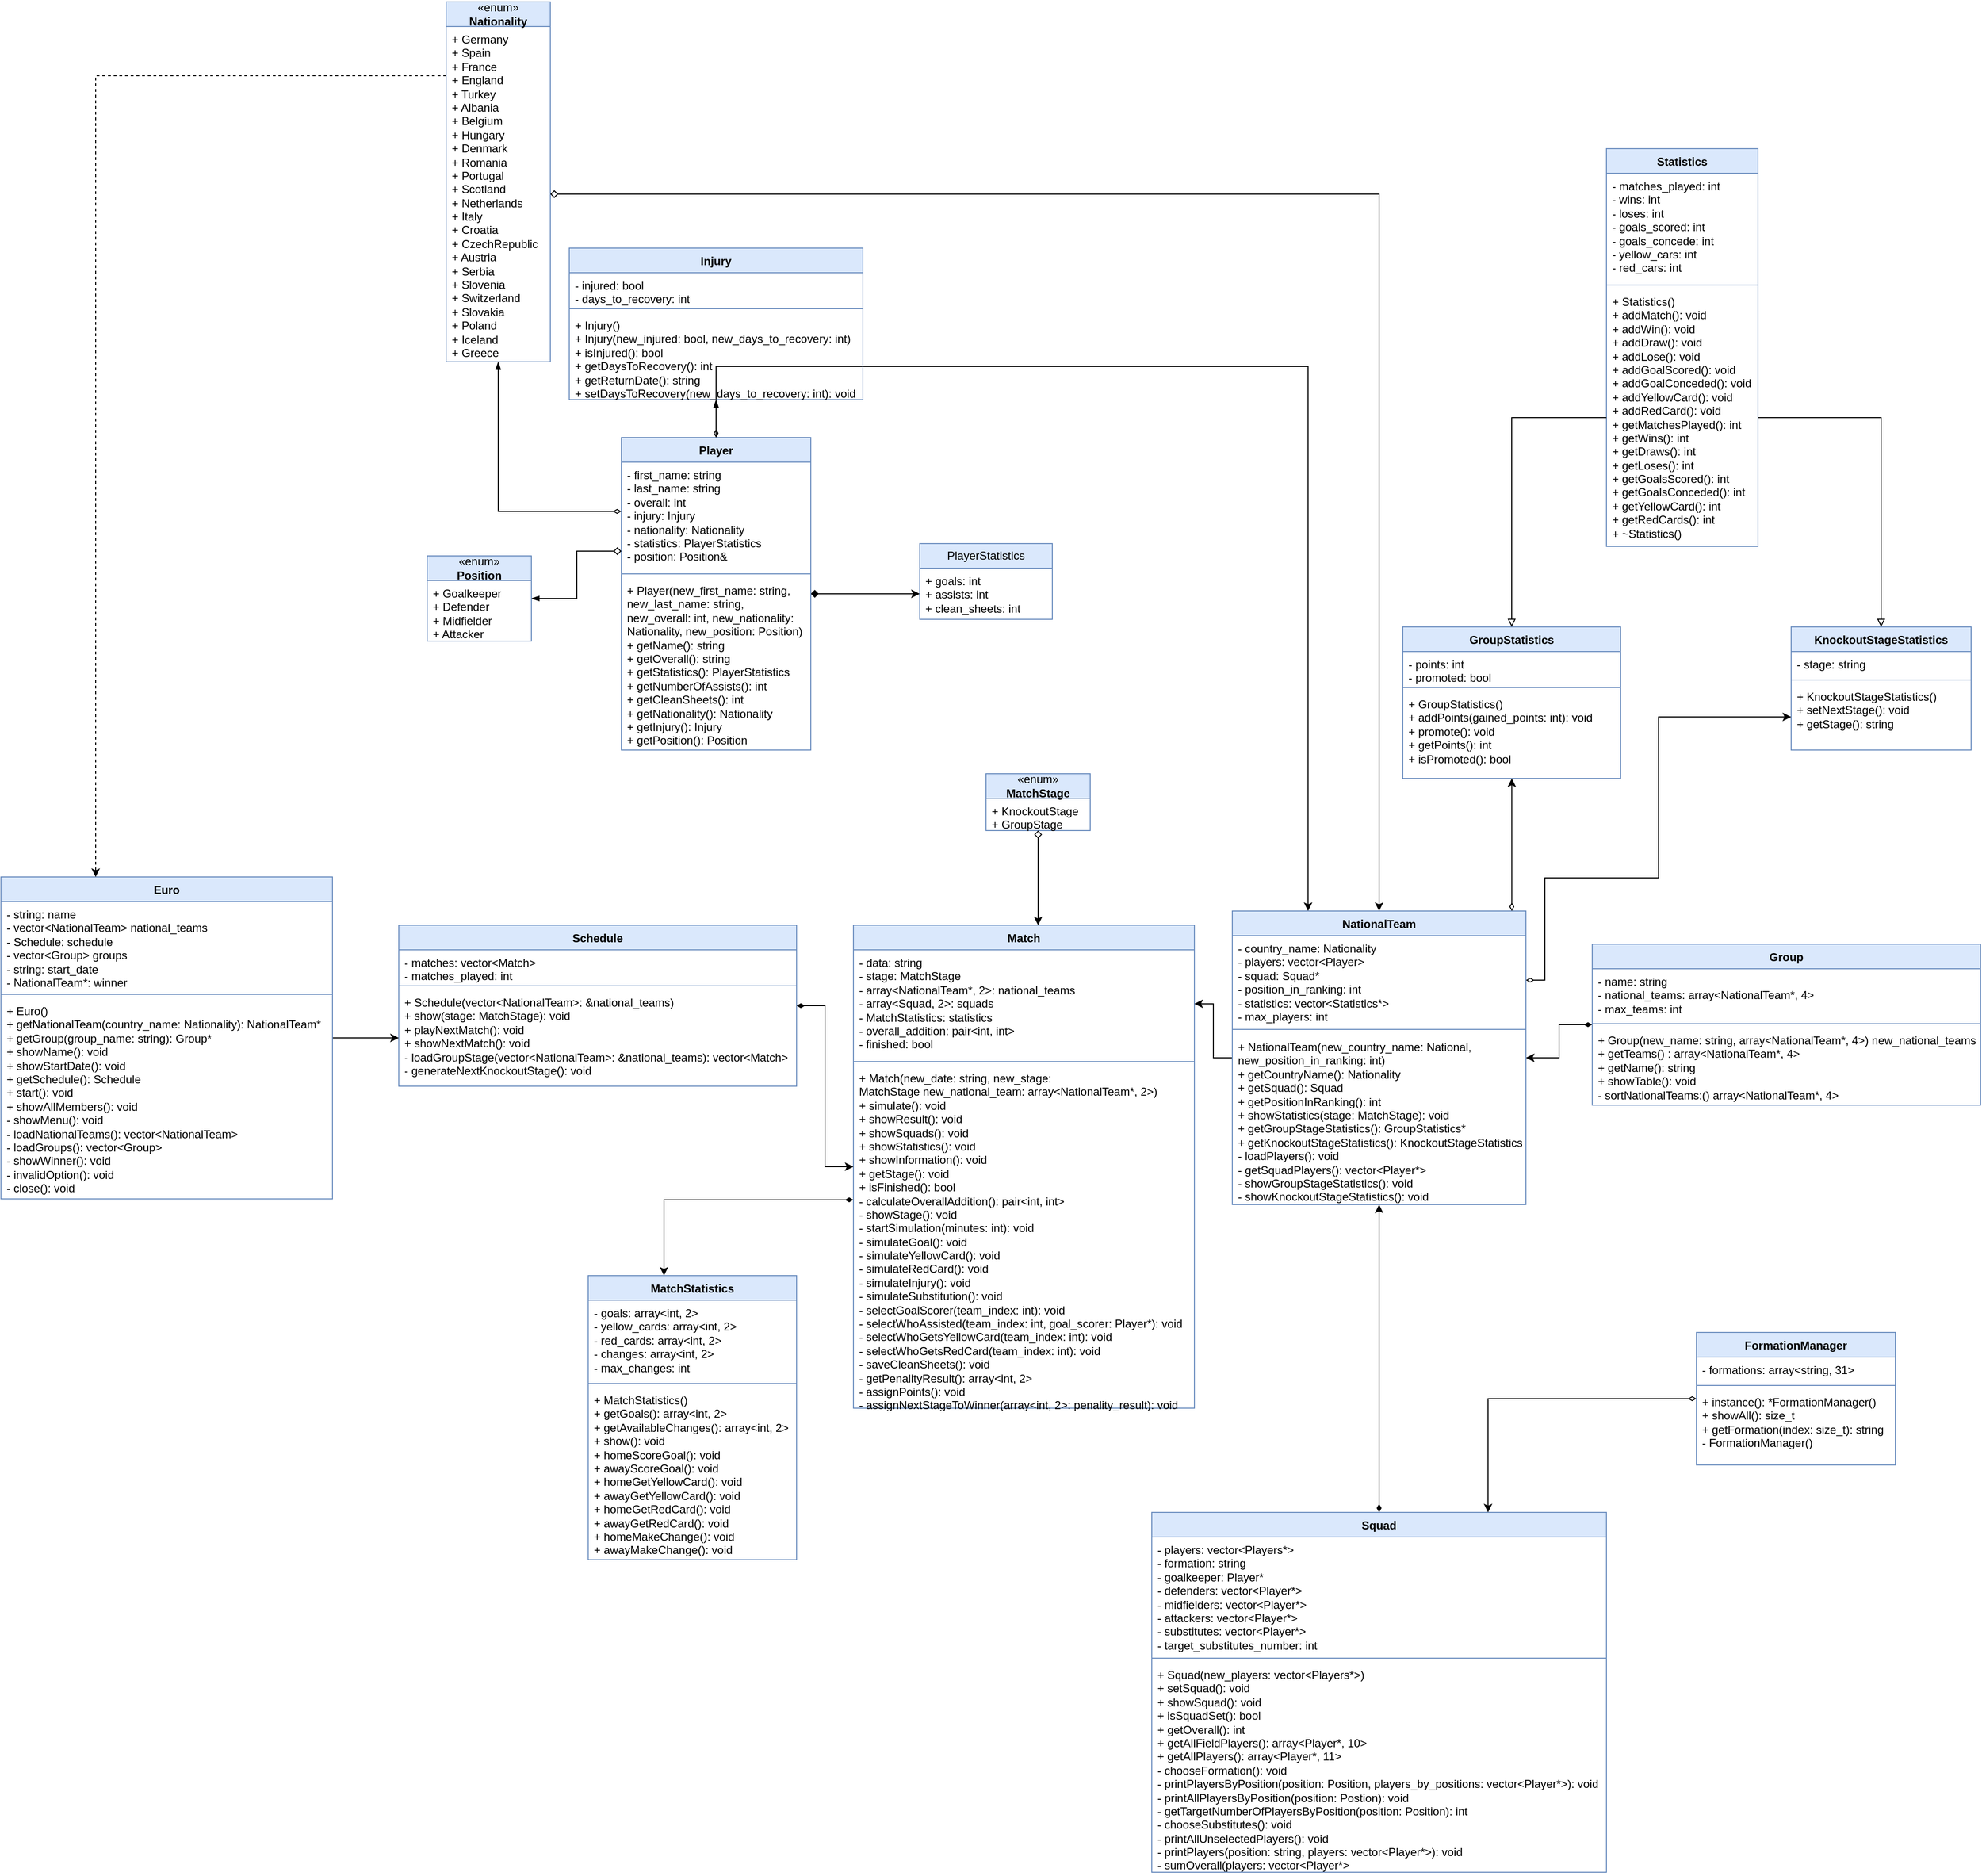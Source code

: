 <mxfile scale="1" border="0" version="24.2.3" type="device">
  <diagram name="Strona-1" id="DH7HJfIqqQCn_BpiCnco">
    <mxGraphModel dx="2163" dy="3712" grid="1" gridSize="10" guides="1" tooltips="1" connect="1" arrows="1" fold="1" page="1" pageScale="1" pageWidth="827" pageHeight="1169" math="0" shadow="0">
      <root>
        <mxCell id="0" />
        <mxCell id="1" parent="0" />
        <mxCell id="3gicSHicgOI-CTjH9-89-45" style="edgeStyle=orthogonalEdgeStyle;rounded=0;orthogonalLoop=1;jettySize=auto;html=1;startArrow=diamondThin;startFill=0;" parent="1" source="H4WN4ucSOs72tXIYoCuU-2" target="H4WN4ucSOs72tXIYoCuU-40" edge="1">
          <mxGeometry relative="1" as="geometry">
            <Array as="points">
              <mxPoint x="2520" y="-390" />
            </Array>
            <mxPoint x="2005" y="-450" as="sourcePoint" />
            <mxPoint x="2525.25" y="124.38" as="targetPoint" />
          </mxGeometry>
        </mxCell>
        <mxCell id="YObb-GV2WwDJtMwWAUhX-4" style="edgeStyle=orthogonalEdgeStyle;rounded=0;orthogonalLoop=1;jettySize=auto;html=1;startArrow=diamond;startFill=1;" parent="1" source="H4WN4ucSOs72tXIYoCuU-1" target="RvNk-lCO72TQIqlz1_fK-4" edge="1">
          <mxGeometry relative="1" as="geometry" />
        </mxCell>
        <mxCell id="H4WN4ucSOs72tXIYoCuU-1" value="Player" style="swimlane;fontStyle=1;align=center;verticalAlign=top;childLayout=stackLayout;horizontal=1;startSize=26;horizontalStack=0;resizeParent=1;resizeParentMax=0;resizeLast=0;collapsible=1;marginBottom=0;whiteSpace=wrap;html=1;fillColor=#dae8fc;strokeColor=#6c8ebf;" parent="1" vertex="1">
          <mxGeometry x="1795" y="-315" width="200" height="330" as="geometry" />
        </mxCell>
        <mxCell id="H4WN4ucSOs72tXIYoCuU-2" value="- first_name: string&lt;br&gt;- last_name: string&lt;br&gt;- overall: int&lt;br&gt;-&amp;nbsp;injury: Injury&lt;br&gt;- nationality: Nationality&lt;br&gt;- statistics: PlayerStatistics&lt;br&gt;&lt;div&gt;- position: Position&amp;amp;&lt;/div&gt;" style="text;strokeColor=none;fillColor=none;align=left;verticalAlign=top;spacingLeft=4;spacingRight=4;overflow=hidden;rotatable=0;points=[[0,0.5],[1,0.5]];portConstraint=eastwest;whiteSpace=wrap;html=1;" parent="H4WN4ucSOs72tXIYoCuU-1" vertex="1">
          <mxGeometry y="26" width="200" height="114" as="geometry" />
        </mxCell>
        <mxCell id="H4WN4ucSOs72tXIYoCuU-3" value="" style="line;strokeWidth=1;fillColor=none;align=left;verticalAlign=middle;spacingTop=-1;spacingLeft=3;spacingRight=3;rotatable=0;labelPosition=right;points=[];portConstraint=eastwest;strokeColor=inherit;" parent="H4WN4ucSOs72tXIYoCuU-1" vertex="1">
          <mxGeometry y="140" width="200" height="8" as="geometry" />
        </mxCell>
        <mxCell id="H4WN4ucSOs72tXIYoCuU-4" value="&lt;div&gt;+ Player(new_first_name: string, new_last_name: string, new_overall: int, new_nationality: Nationality, new_position: Position)&lt;/div&gt;+ getName(): string&lt;div&gt;+ getOverall(): string&lt;br&gt;&lt;div&gt;+ getStatistics(): PlayerStatistics&lt;/div&gt;&lt;div&gt;+ getNumberOfAssists(): int&lt;/div&gt;&lt;div&gt;+ getCleanSheets(): int&lt;/div&gt;&lt;div&gt;&lt;span style=&quot;background-color: initial;&quot;&gt;+ getNationality(): Nationality&lt;/span&gt;&lt;br&gt;&lt;/div&gt;&lt;div&gt;+ getInjury(): Injury&lt;/div&gt;&lt;div&gt;+ getPosition(): Position&lt;/div&gt;&lt;/div&gt;" style="text;strokeColor=none;fillColor=none;align=left;verticalAlign=top;spacingLeft=4;spacingRight=4;overflow=hidden;rotatable=0;points=[[0,0.5],[1,0.5]];portConstraint=eastwest;whiteSpace=wrap;html=1;" parent="H4WN4ucSOs72tXIYoCuU-1" vertex="1">
          <mxGeometry y="148" width="200" height="182" as="geometry" />
        </mxCell>
        <mxCell id="3gicSHicgOI-CTjH9-89-8" style="edgeStyle=orthogonalEdgeStyle;rounded=0;orthogonalLoop=1;jettySize=auto;html=1;entryX=0.5;entryY=0;entryDx=0;entryDy=0;startArrow=blockThin;startFill=1;endArrow=diamondThin;endFill=0;" parent="1" source="H4WN4ucSOs72tXIYoCuU-10" target="H4WN4ucSOs72tXIYoCuU-1" edge="1">
          <mxGeometry relative="1" as="geometry" />
        </mxCell>
        <mxCell id="H4WN4ucSOs72tXIYoCuU-10" value="Injury" style="swimlane;fontStyle=1;align=center;verticalAlign=top;childLayout=stackLayout;horizontal=1;startSize=26;horizontalStack=0;resizeParent=1;resizeParentMax=0;resizeLast=0;collapsible=1;marginBottom=0;whiteSpace=wrap;html=1;fillColor=#dae8fc;strokeColor=#6c8ebf;" parent="1" vertex="1">
          <mxGeometry x="1740" y="-515" width="310" height="160" as="geometry" />
        </mxCell>
        <mxCell id="H4WN4ucSOs72tXIYoCuU-11" value="- injured: bool&lt;br&gt;-&amp;nbsp;days_to_recovery: int" style="text;strokeColor=none;fillColor=none;align=left;verticalAlign=top;spacingLeft=4;spacingRight=4;overflow=hidden;rotatable=0;points=[[0,0.5],[1,0.5]];portConstraint=eastwest;whiteSpace=wrap;html=1;" parent="H4WN4ucSOs72tXIYoCuU-10" vertex="1">
          <mxGeometry y="26" width="310" height="34" as="geometry" />
        </mxCell>
        <mxCell id="H4WN4ucSOs72tXIYoCuU-12" value="" style="line;strokeWidth=1;fillColor=none;align=left;verticalAlign=middle;spacingTop=-1;spacingLeft=3;spacingRight=3;rotatable=0;labelPosition=right;points=[];portConstraint=eastwest;strokeColor=inherit;" parent="H4WN4ucSOs72tXIYoCuU-10" vertex="1">
          <mxGeometry y="60" width="310" height="8" as="geometry" />
        </mxCell>
        <mxCell id="H4WN4ucSOs72tXIYoCuU-13" value="&lt;div&gt;+ Injury()&lt;/div&gt;+ Injury(new_injured: bool, new_days_to_recovery: int)&lt;div&gt;+ isInjured(): bool&lt;/div&gt;&lt;div&gt;+ getDaysToRecovery(): int&lt;/div&gt;&lt;div&gt;+ getReturnDate(): string&lt;/div&gt;&lt;div&gt;+ setDaysToRecovery(new_days_to_recovery: int): void&lt;/div&gt;" style="text;strokeColor=none;fillColor=none;align=left;verticalAlign=top;spacingLeft=4;spacingRight=4;overflow=hidden;rotatable=0;points=[[0,0.5],[1,0.5]];portConstraint=eastwest;whiteSpace=wrap;html=1;" parent="H4WN4ucSOs72tXIYoCuU-10" vertex="1">
          <mxGeometry y="68" width="310" height="92" as="geometry" />
        </mxCell>
        <mxCell id="YObb-GV2WwDJtMwWAUhX-3" style="edgeStyle=orthogonalEdgeStyle;rounded=0;orthogonalLoop=1;jettySize=auto;html=1;startArrow=diamondThin;startFill=1;" parent="1" source="H4WN4ucSOs72tXIYoCuU-14" target="GUpBcHr4JY99Iex33KUl-1" edge="1">
          <mxGeometry relative="1" as="geometry">
            <Array as="points">
              <mxPoint x="1840" y="490" />
            </Array>
          </mxGeometry>
        </mxCell>
        <mxCell id="H4WN4ucSOs72tXIYoCuU-14" value="Match" style="swimlane;fontStyle=1;align=center;verticalAlign=top;childLayout=stackLayout;horizontal=1;startSize=26;horizontalStack=0;resizeParent=1;resizeParentMax=0;resizeLast=0;collapsible=1;marginBottom=0;whiteSpace=wrap;html=1;fillColor=#dae8fc;strokeColor=#6c8ebf;" parent="1" vertex="1">
          <mxGeometry x="2040" y="200" width="360" height="510" as="geometry">
            <mxRectangle x="2080" y="190" width="70" height="30" as="alternateBounds" />
          </mxGeometry>
        </mxCell>
        <mxCell id="H4WN4ucSOs72tXIYoCuU-15" value="- data: string&lt;div&gt;- stage: MatchStage&lt;/div&gt;&lt;div&gt;- array&amp;lt;NationalTeam*, 2&amp;gt;: national_teams&lt;br&gt;- array&amp;lt;Squad, 2&amp;gt;: squads&lt;/div&gt;&lt;div&gt;- MatchStatistics: statistics&lt;/div&gt;&lt;div&gt;- overall_addition: pair&amp;lt;int, int&amp;gt;&lt;/div&gt;&lt;div&gt;&lt;div&gt;- finished: bool&lt;/div&gt;&lt;/div&gt;" style="text;strokeColor=none;fillColor=none;align=left;verticalAlign=top;spacingLeft=4;spacingRight=4;overflow=hidden;rotatable=0;points=[[0,0.5],[1,0.5]];portConstraint=eastwest;whiteSpace=wrap;html=1;" parent="H4WN4ucSOs72tXIYoCuU-14" vertex="1">
          <mxGeometry y="26" width="360" height="114" as="geometry" />
        </mxCell>
        <mxCell id="H4WN4ucSOs72tXIYoCuU-16" value="" style="line;strokeWidth=1;fillColor=none;align=left;verticalAlign=middle;spacingTop=-1;spacingLeft=3;spacingRight=3;rotatable=0;labelPosition=right;points=[];portConstraint=eastwest;strokeColor=inherit;" parent="H4WN4ucSOs72tXIYoCuU-14" vertex="1">
          <mxGeometry y="140" width="360" height="8" as="geometry" />
        </mxCell>
        <mxCell id="H4WN4ucSOs72tXIYoCuU-17" value="&lt;div&gt;+ Match(new_date: string,&amp;nbsp;&lt;span style=&quot;background-color: initial;&quot;&gt;new_stage: MatchStage&lt;/span&gt;&lt;span style=&quot;background-color: initial;&quot;&gt;&amp;nbsp;new_national_team: array&amp;lt;NationalTeam*, 2&amp;gt;)&lt;/span&gt;&lt;/div&gt;+ simulate(): void&lt;br&gt;&lt;div&gt;+ showResult(): void&lt;/div&gt;&lt;div&gt;+ showSquads(): void&lt;/div&gt;&lt;div&gt;+ showStatistics(): void&lt;/div&gt;&lt;div&gt;+ showInformation(): void&lt;/div&gt;&lt;div&gt;+ getStage(): void&lt;br&gt;&lt;/div&gt;&lt;div&gt;+ isFinished(): bool&lt;/div&gt;&lt;div&gt;- calculateOverallAddition(): pair&amp;lt;int, int&amp;gt;&lt;br&gt;&lt;/div&gt;&lt;div&gt;- showStage(): void&lt;/div&gt;&lt;div&gt;-&amp;nbsp;startSimulation(minutes: int): void&lt;/div&gt;&lt;div&gt;&lt;span style=&quot;background-color: initial;&quot;&gt;- simulateGoal(): void&lt;/span&gt;&lt;br&gt;&lt;/div&gt;&lt;div&gt;- simulateYellowCard(): void&lt;/div&gt;&lt;div&gt;- simulateRedCard(): void&lt;/div&gt;&lt;div&gt;- simulateInjury(): void&lt;/div&gt;&lt;div&gt;- simulateSubstitution(): void&lt;/div&gt;&lt;div&gt;- selectGoalScorer(team_index: int): void&lt;/div&gt;&lt;div&gt;- selectWhoAssisted(team_index: int, goal_scorer: Player*): void&lt;br&gt;&lt;/div&gt;&lt;div&gt;&lt;span style=&quot;background-color: initial;&quot;&gt;-&amp;nbsp;selectWhoGetsYellowCard(team_index: int): void&lt;/span&gt;&lt;br&gt;&lt;/div&gt;&lt;div&gt;-&amp;nbsp;selectWhoGetsRedCard(team_index: int): void&lt;span style=&quot;background-color: initial;&quot;&gt;&lt;br&gt;&lt;/span&gt;&lt;/div&gt;&lt;div&gt;- saveCleanSheets(): void&lt;/div&gt;&lt;div&gt;- getPenalityResult(): array&amp;lt;int, 2&amp;gt;&lt;br&gt;&lt;/div&gt;&lt;div&gt;- assignPoints(): void&lt;/div&gt;&lt;div&gt;- assignNextStageToWinner(&lt;span style=&quot;background-color: initial;&quot;&gt;array&amp;lt;int, 2&amp;gt;: penality_result&lt;/span&gt;&lt;span style=&quot;background-color: initial;&quot;&gt;): void&lt;/span&gt;&lt;/div&gt;" style="text;strokeColor=none;fillColor=none;align=left;verticalAlign=top;spacingLeft=4;spacingRight=4;overflow=hidden;rotatable=0;points=[[0,0.5],[1,0.5]];portConstraint=eastwest;whiteSpace=wrap;html=1;" parent="H4WN4ucSOs72tXIYoCuU-14" vertex="1">
          <mxGeometry y="148" width="360" height="362" as="geometry" />
        </mxCell>
        <mxCell id="H4WN4ucSOs72tXIYoCuU-27" value="Schedule" style="swimlane;fontStyle=1;align=center;verticalAlign=top;childLayout=stackLayout;horizontal=1;startSize=26;horizontalStack=0;resizeParent=1;resizeParentMax=0;resizeLast=0;collapsible=1;marginBottom=0;whiteSpace=wrap;html=1;fillColor=#dae8fc;strokeColor=#6c8ebf;" parent="1" vertex="1">
          <mxGeometry x="1560" y="200" width="420" height="170" as="geometry" />
        </mxCell>
        <mxCell id="H4WN4ucSOs72tXIYoCuU-28" value="- matches: vector&amp;lt;Match&amp;gt;&lt;div&gt;-&amp;nbsp;matches_played: int&lt;/div&gt;" style="text;strokeColor=none;fillColor=none;align=left;verticalAlign=top;spacingLeft=4;spacingRight=4;overflow=hidden;rotatable=0;points=[[0,0.5],[1,0.5]];portConstraint=eastwest;whiteSpace=wrap;html=1;" parent="H4WN4ucSOs72tXIYoCuU-27" vertex="1">
          <mxGeometry y="26" width="420" height="34" as="geometry" />
        </mxCell>
        <mxCell id="H4WN4ucSOs72tXIYoCuU-29" value="" style="line;strokeWidth=1;fillColor=none;align=left;verticalAlign=middle;spacingTop=-1;spacingLeft=3;spacingRight=3;rotatable=0;labelPosition=right;points=[];portConstraint=eastwest;strokeColor=inherit;" parent="H4WN4ucSOs72tXIYoCuU-27" vertex="1">
          <mxGeometry y="60" width="420" height="8" as="geometry" />
        </mxCell>
        <mxCell id="H4WN4ucSOs72tXIYoCuU-30" value="&lt;div&gt;&lt;span style=&quot;background-color: initial;&quot;&gt;+&amp;nbsp;&lt;/span&gt;&lt;span style=&quot;background-color: initial;&quot;&gt;Schedule(vector&amp;lt;NationalTeam&amp;gt;: &amp;amp;national_teams)&lt;/span&gt;&lt;/div&gt;&lt;div&gt;&lt;span style=&quot;background-color: initial;&quot;&gt;+ show(stage: MatchStage): void&lt;/span&gt;&lt;/div&gt;&lt;div&gt;+ playNextMatch(): void&lt;/div&gt;&lt;div&gt;&lt;span style=&quot;background-color: initial;&quot;&gt;+ showNextMatch(): void&lt;/span&gt;&lt;/div&gt;&lt;div&gt;&lt;span style=&quot;background-color: initial;&quot;&gt;- loadGroupStage(vector&amp;lt;NationalTeam&amp;gt;: &amp;amp;national_teams): vector&amp;lt;Match&amp;gt;&lt;/span&gt;&lt;/div&gt;&lt;div&gt;- generateNextKnockoutStage(): void&lt;/div&gt;" style="text;strokeColor=none;fillColor=none;align=left;verticalAlign=top;spacingLeft=4;spacingRight=4;overflow=hidden;rotatable=0;points=[[0,0.5],[1,0.5]];portConstraint=eastwest;whiteSpace=wrap;html=1;" parent="H4WN4ucSOs72tXIYoCuU-27" vertex="1">
          <mxGeometry y="68" width="420" height="102" as="geometry" />
        </mxCell>
        <mxCell id="3gicSHicgOI-CTjH9-89-5" style="edgeStyle=orthogonalEdgeStyle;rounded=0;orthogonalLoop=1;jettySize=auto;html=1;startArrow=diamondThin;startFill=1;" parent="1" source="H4WN4ucSOs72tXIYoCuU-31" target="H4WN4ucSOs72tXIYoCuU-40" edge="1">
          <mxGeometry relative="1" as="geometry" />
        </mxCell>
        <mxCell id="H4WN4ucSOs72tXIYoCuU-31" value="Group" style="swimlane;fontStyle=1;align=center;verticalAlign=top;childLayout=stackLayout;horizontal=1;startSize=26;horizontalStack=0;resizeParent=1;resizeParentMax=0;resizeLast=0;collapsible=1;marginBottom=0;whiteSpace=wrap;html=1;fillColor=#dae8fc;strokeColor=#6c8ebf;" parent="1" vertex="1">
          <mxGeometry x="2820" y="220" width="410" height="170" as="geometry" />
        </mxCell>
        <mxCell id="H4WN4ucSOs72tXIYoCuU-32" value="- name: string&lt;br&gt;- national_teams: array&amp;lt;NationalTeam*, 4&amp;gt;&lt;div&gt;- max_teams: int&lt;/div&gt;" style="text;strokeColor=none;fillColor=none;align=left;verticalAlign=top;spacingLeft=4;spacingRight=4;overflow=hidden;rotatable=0;points=[[0,0.5],[1,0.5]];portConstraint=eastwest;whiteSpace=wrap;html=1;" parent="H4WN4ucSOs72tXIYoCuU-31" vertex="1">
          <mxGeometry y="26" width="410" height="54" as="geometry" />
        </mxCell>
        <mxCell id="H4WN4ucSOs72tXIYoCuU-33" value="" style="line;strokeWidth=1;fillColor=none;align=left;verticalAlign=middle;spacingTop=-1;spacingLeft=3;spacingRight=3;rotatable=0;labelPosition=right;points=[];portConstraint=eastwest;strokeColor=inherit;" parent="H4WN4ucSOs72tXIYoCuU-31" vertex="1">
          <mxGeometry y="80" width="410" height="8" as="geometry" />
        </mxCell>
        <mxCell id="H4WN4ucSOs72tXIYoCuU-34" value="+ Group(new_name: string, array&amp;lt;NationalTeam*, 4&amp;gt;) new_national_teams&lt;br&gt;+ getTeams() : array&amp;lt;NationalTeam*, 4&amp;gt;&lt;br&gt;+ getName(): string&lt;br&gt;+ showTable(): void&lt;div&gt;-&amp;nbsp;sortNationalTeams:() array&amp;lt;NationalTeam*, 4&amp;gt;&lt;/div&gt;" style="text;strokeColor=none;fillColor=none;align=left;verticalAlign=top;spacingLeft=4;spacingRight=4;overflow=hidden;rotatable=0;points=[[0,0.5],[1,0.5]];portConstraint=eastwest;whiteSpace=wrap;html=1;" parent="H4WN4ucSOs72tXIYoCuU-31" vertex="1">
          <mxGeometry y="88" width="410" height="82" as="geometry" />
        </mxCell>
        <mxCell id="3gicSHicgOI-CTjH9-89-6" style="edgeStyle=orthogonalEdgeStyle;rounded=0;orthogonalLoop=1;jettySize=auto;html=1;" parent="1" source="H4WN4ucSOs72tXIYoCuU-40" target="H4WN4ucSOs72tXIYoCuU-15" edge="1">
          <mxGeometry relative="1" as="geometry" />
        </mxCell>
        <mxCell id="H4WN4ucSOs72tXIYoCuU-40" value="NationalTeam" style="swimlane;fontStyle=1;align=center;verticalAlign=top;childLayout=stackLayout;horizontal=1;startSize=26;horizontalStack=0;resizeParent=1;resizeParentMax=0;resizeLast=0;collapsible=1;marginBottom=0;whiteSpace=wrap;html=1;fillColor=#dae8fc;strokeColor=#6c8ebf;" parent="1" vertex="1">
          <mxGeometry x="2440" y="185" width="310" height="310" as="geometry" />
        </mxCell>
        <mxCell id="H4WN4ucSOs72tXIYoCuU-41" value="- country_name: Nationality&lt;br&gt;&lt;div&gt;- players: vector&amp;lt;Player&amp;gt;&lt;/div&gt;&lt;div&gt;- squad: Squad*&lt;br&gt;&lt;/div&gt;&lt;div&gt;- position_in_ranking: int&lt;br&gt;&lt;/div&gt;&lt;div&gt;- statistics: vector&amp;lt;Statistics*&amp;gt;&lt;/div&gt;&lt;div&gt;&lt;div&gt;- max_players: int&lt;/div&gt;&lt;/div&gt;&lt;div&gt;&lt;br&gt;&lt;/div&gt;" style="text;strokeColor=none;fillColor=none;align=left;verticalAlign=top;spacingLeft=4;spacingRight=4;overflow=hidden;rotatable=0;points=[[0,0.5],[1,0.5]];portConstraint=eastwest;whiteSpace=wrap;html=1;" parent="H4WN4ucSOs72tXIYoCuU-40" vertex="1">
          <mxGeometry y="26" width="310" height="94" as="geometry" />
        </mxCell>
        <mxCell id="H4WN4ucSOs72tXIYoCuU-42" value="" style="line;strokeWidth=1;fillColor=none;align=left;verticalAlign=middle;spacingTop=-1;spacingLeft=3;spacingRight=3;rotatable=0;labelPosition=right;points=[];portConstraint=eastwest;strokeColor=inherit;" parent="H4WN4ucSOs72tXIYoCuU-40" vertex="1">
          <mxGeometry y="120" width="310" height="10" as="geometry" />
        </mxCell>
        <mxCell id="H4WN4ucSOs72tXIYoCuU-43" value="&lt;div&gt;+ NationalTeam(new_country_name: National, new_position_in_ranking: int)&lt;/div&gt;&lt;div&gt;+ getCountryName(): Nationality&lt;/div&gt;&lt;div&gt;+ getSquad(): Squad&lt;/div&gt;&lt;div&gt;+ getPositionInRanking(): int&lt;br&gt;&lt;/div&gt;&lt;div&gt;+ showStatistics(stage: MatchStage): void&lt;/div&gt;&lt;div&gt;+ getGroupStageStatistics(): GroupStatistics*&lt;/div&gt;&lt;div&gt;+&amp;nbsp;getKnockoutStageStatistics():&amp;nbsp;KnockoutStageStatistics*&lt;/div&gt;&lt;div&gt;- loadPlayers(): void&lt;/div&gt;&lt;div&gt;- getSquadPlayers(): vector&amp;lt;Player*&amp;gt;&lt;/div&gt;&lt;div&gt;- showGroupStageStatistics(): void&lt;/div&gt;&lt;div&gt;-&amp;nbsp;showKnockoutStageStatistics(): void&lt;/div&gt;" style="text;strokeColor=none;fillColor=none;align=left;verticalAlign=top;spacingLeft=4;spacingRight=4;overflow=hidden;rotatable=0;points=[[0,0.5],[1,0.5]];portConstraint=eastwest;whiteSpace=wrap;html=1;" parent="H4WN4ucSOs72tXIYoCuU-40" vertex="1">
          <mxGeometry y="130" width="310" height="180" as="geometry" />
        </mxCell>
        <mxCell id="0ArMw5K918QdMp6SJY4M-1" value="Squad" style="swimlane;fontStyle=1;align=center;verticalAlign=top;childLayout=stackLayout;horizontal=1;startSize=26;horizontalStack=0;resizeParent=1;resizeParentMax=0;resizeLast=0;collapsible=1;marginBottom=0;whiteSpace=wrap;html=1;fillColor=#dae8fc;strokeColor=#6c8ebf;" parent="1" vertex="1">
          <mxGeometry x="2355" y="820" width="480" height="380" as="geometry" />
        </mxCell>
        <mxCell id="0ArMw5K918QdMp6SJY4M-2" value="&lt;div&gt;- players: vector&amp;lt;Players*&amp;gt;&lt;/div&gt;- formation: string&lt;div&gt;- goalkeeper: Player*&lt;/div&gt;&lt;div&gt;- defenders: vector&amp;lt;Player*&amp;gt;&lt;/div&gt;&lt;div&gt;- midfielders:&amp;nbsp;&lt;span style=&quot;background-color: initial;&quot;&gt;vector&amp;lt;Player*&amp;gt;&lt;/span&gt;&lt;/div&gt;&lt;div&gt;- attackers: vector&amp;lt;Player*&amp;gt;&lt;/div&gt;&lt;div&gt;-&amp;nbsp;substitutes: vector&amp;lt;Player*&amp;gt;&lt;/div&gt;&lt;div&gt;- target_substitutes_number: int&lt;br&gt;&lt;/div&gt;" style="text;strokeColor=none;fillColor=none;align=left;verticalAlign=top;spacingLeft=4;spacingRight=4;overflow=hidden;rotatable=0;points=[[0,0.5],[1,0.5]];portConstraint=eastwest;whiteSpace=wrap;html=1;" parent="0ArMw5K918QdMp6SJY4M-1" vertex="1">
          <mxGeometry y="26" width="480" height="124" as="geometry" />
        </mxCell>
        <mxCell id="0ArMw5K918QdMp6SJY4M-3" value="" style="line;strokeWidth=1;fillColor=none;align=left;verticalAlign=middle;spacingTop=-1;spacingLeft=3;spacingRight=3;rotatable=0;labelPosition=right;points=[];portConstraint=eastwest;strokeColor=inherit;" parent="0ArMw5K918QdMp6SJY4M-1" vertex="1">
          <mxGeometry y="150" width="480" height="8" as="geometry" />
        </mxCell>
        <mxCell id="0ArMw5K918QdMp6SJY4M-4" value="&lt;div style=&quot;border-color: var(--border-color);&quot;&gt;&lt;span style=&quot;border-color: var(--border-color); background-color: initial;&quot;&gt;+ Squad(new_players: vector&amp;lt;Players*&amp;gt;)&lt;/span&gt;&lt;/div&gt;&lt;div style=&quot;border-color: var(--border-color);&quot;&gt;&lt;span style=&quot;border-color: var(--border-color); background-color: initial;&quot;&gt;+ setSquad(): void&lt;/span&gt;&lt;/div&gt;&lt;div style=&quot;border-color: var(--border-color);&quot;&gt;&lt;span style=&quot;border-color: var(--border-color); background-color: initial;&quot;&gt;+ showSquad(): void&lt;/span&gt;&lt;/div&gt;&lt;div style=&quot;border-color: var(--border-color);&quot;&gt;&lt;span style=&quot;border-color: var(--border-color); background-color: initial;&quot;&gt;+ isSquadSet(): bool&lt;/span&gt;&lt;/div&gt;&lt;div style=&quot;border-color: var(--border-color);&quot;&gt;&lt;span style=&quot;border-color: var(--border-color); background-color: initial;&quot;&gt;+ getOverall(): int&lt;/span&gt;&lt;/div&gt;&lt;div style=&quot;border-color: var(--border-color);&quot;&gt;&lt;span style=&quot;border-color: var(--border-color); background-color: initial;&quot;&gt;+&amp;nbsp;getAllFieldPlayers(): array&amp;lt;Player*, 10&amp;gt;&lt;/span&gt;&lt;/div&gt;&lt;div style=&quot;border-color: var(--border-color);&quot;&gt;&lt;span style=&quot;border-color: var(--border-color); background-color: initial;&quot;&gt;+&amp;nbsp;getAllPlayers(): array&amp;lt;Player*, 11&amp;gt;&lt;br&gt;&lt;/span&gt;&lt;/div&gt;&lt;div style=&quot;border-color: var(--border-color);&quot;&gt;&lt;span style=&quot;border-color: var(--border-color); background-color: initial;&quot;&gt;- chooseFormation(): void&lt;/span&gt;&lt;/div&gt;&lt;div style=&quot;border-color: var(--border-color);&quot;&gt;&lt;span style=&quot;border-color: var(--border-color); background-color: initial;&quot;&gt;- printPlayersByPosition(position: Position, players_by_positions: vector&amp;lt;Player*&amp;gt;): void&lt;/span&gt;&lt;/div&gt;&lt;div style=&quot;border-color: var(--border-color);&quot;&gt;&lt;span style=&quot;border-color: var(--border-color); background-color: initial;&quot;&gt;-&amp;nbsp;printAllPlayersByPosition(position: Postion): void&lt;/span&gt;&lt;/div&gt;&lt;div style=&quot;border-color: var(--border-color);&quot;&gt;&lt;span style=&quot;border-color: var(--border-color); background-color: initial;&quot;&gt;- getTargetNumberOfPlayersByPosition(position: Position): int&lt;/span&gt;&lt;/div&gt;&lt;div style=&quot;border-color: var(--border-color);&quot;&gt;&lt;span style=&quot;background-color: initial;&quot;&gt;- chooseSubstitutes(): void&lt;/span&gt;&lt;/div&gt;&lt;div style=&quot;border-color: var(--border-color);&quot;&gt;- printAllUnselectedPlayers(): void&lt;/div&gt;&lt;div style=&quot;border-color: var(--border-color);&quot;&gt;- printPlayers(position: string, players: vector&amp;lt;Player*&amp;gt;): void&lt;/div&gt;&lt;div style=&quot;border-color: var(--border-color);&quot;&gt;- sumOverall(players: vector&amp;lt;Player*&amp;gt;&lt;/div&gt;" style="text;strokeColor=none;fillColor=none;align=left;verticalAlign=top;spacingLeft=4;spacingRight=4;overflow=hidden;rotatable=0;points=[[0,0.5],[1,0.5]];portConstraint=eastwest;whiteSpace=wrap;html=1;" parent="0ArMw5K918QdMp6SJY4M-1" vertex="1">
          <mxGeometry y="158" width="480" height="222" as="geometry" />
        </mxCell>
        <mxCell id="3gicSHicgOI-CTjH9-89-1" style="edgeStyle=orthogonalEdgeStyle;rounded=0;orthogonalLoop=1;jettySize=auto;html=1;startArrow=diamondThin;startFill=1;" parent="1" source="H4WN4ucSOs72tXIYoCuU-27" target="H4WN4ucSOs72tXIYoCuU-14" edge="1">
          <mxGeometry relative="1" as="geometry" />
        </mxCell>
        <mxCell id="3gicSHicgOI-CTjH9-89-7" style="edgeStyle=orthogonalEdgeStyle;rounded=0;orthogonalLoop=1;jettySize=auto;html=1;startArrow=diamondThin;startFill=1;" parent="1" source="0ArMw5K918QdMp6SJY4M-1" target="H4WN4ucSOs72tXIYoCuU-40" edge="1">
          <mxGeometry relative="1" as="geometry" />
        </mxCell>
        <mxCell id="3gicSHicgOI-CTjH9-89-10" value="&lt;div&gt;«enum»&lt;/div&gt;&lt;div&gt;&lt;b&gt;Nationality&lt;/b&gt;&lt;/div&gt;" style="swimlane;fontStyle=0;childLayout=stackLayout;horizontal=1;startSize=26;fillColor=#dae8fc;horizontalStack=0;resizeParent=1;resizeParentMax=0;resizeLast=0;collapsible=1;marginBottom=0;whiteSpace=wrap;html=1;strokeColor=#6c8ebf;" parent="1" vertex="1">
          <mxGeometry x="1610" y="-775" width="110" height="380" as="geometry">
            <mxRectangle x="1420" y="-570" width="100" height="40" as="alternateBounds" />
          </mxGeometry>
        </mxCell>
        <mxCell id="3gicSHicgOI-CTjH9-89-11" value="+ Germany&lt;div&gt;+ Spain&lt;/div&gt;&lt;div&gt;+ France&lt;/div&gt;&lt;div&gt;+ England&lt;/div&gt;&lt;div&gt;+ Turkey&lt;/div&gt;&lt;div&gt;+ Albania&lt;/div&gt;&lt;div&gt;+ Belgium&lt;/div&gt;&lt;div&gt;+ Hungary&lt;/div&gt;&lt;div&gt;+ Denmark&lt;/div&gt;&lt;div&gt;+ Romania&lt;/div&gt;&lt;div&gt;+ Portugal&lt;/div&gt;&lt;div&gt;+ Scotland&lt;/div&gt;&lt;div&gt;+ Netherlands&lt;/div&gt;&lt;div&gt;+ Italy&lt;/div&gt;&lt;div&gt;+ Croatia&lt;/div&gt;&lt;div&gt;+ CzechRepublic&lt;/div&gt;&lt;div&gt;+ Austria&lt;/div&gt;&lt;div&gt;+ Serbia&lt;/div&gt;&lt;div&gt;+ Slovenia&lt;/div&gt;&lt;div&gt;+ Switzerland&lt;/div&gt;&lt;div&gt;+ Slovakia&lt;/div&gt;&lt;div&gt;+ Poland&lt;/div&gt;&lt;div&gt;+ Iceland&lt;/div&gt;&lt;div&gt;+ Greece&lt;/div&gt;" style="text;strokeColor=none;fillColor=none;align=left;verticalAlign=top;spacingLeft=4;spacingRight=4;overflow=hidden;rotatable=0;points=[[0,0.5],[1,0.5]];portConstraint=eastwest;whiteSpace=wrap;html=1;" parent="3gicSHicgOI-CTjH9-89-10" vertex="1">
          <mxGeometry y="26" width="110" height="354" as="geometry" />
        </mxCell>
        <mxCell id="3gicSHicgOI-CTjH9-89-15" style="edgeStyle=orthogonalEdgeStyle;rounded=0;orthogonalLoop=1;jettySize=auto;html=1;startArrow=blockThin;startFill=1;endArrow=diamondThin;endFill=0;" parent="1" source="3gicSHicgOI-CTjH9-89-11" target="H4WN4ucSOs72tXIYoCuU-2" edge="1">
          <mxGeometry relative="1" as="geometry">
            <Array as="points">
              <mxPoint x="1665" y="-237" />
            </Array>
          </mxGeometry>
        </mxCell>
        <mxCell id="3gicSHicgOI-CTjH9-89-22" value="&lt;div&gt;«enum»&lt;/div&gt;&lt;div&gt;&lt;b style=&quot;color: rgb(0, 0, 0);&quot;&gt;MatchStage&lt;/b&gt;&lt;br&gt;&lt;/div&gt;" style="swimlane;fontStyle=0;childLayout=stackLayout;horizontal=1;startSize=26;fillColor=#dae8fc;horizontalStack=0;resizeParent=1;resizeParentMax=0;resizeLast=0;collapsible=1;marginBottom=0;whiteSpace=wrap;html=1;strokeColor=#6c8ebf;" parent="1" vertex="1">
          <mxGeometry x="2180" y="40" width="110" height="60" as="geometry">
            <mxRectangle x="1420" y="-570" width="100" height="40" as="alternateBounds" />
          </mxGeometry>
        </mxCell>
        <mxCell id="3gicSHicgOI-CTjH9-89-23" value="+ KnockoutStage&lt;div&gt;+ GroupStage&lt;/div&gt;" style="text;strokeColor=none;fillColor=none;align=left;verticalAlign=top;spacingLeft=4;spacingRight=4;overflow=hidden;rotatable=0;points=[[0,0.5],[1,0.5]];portConstraint=eastwest;whiteSpace=wrap;html=1;" parent="3gicSHicgOI-CTjH9-89-22" vertex="1">
          <mxGeometry y="26" width="110" height="34" as="geometry" />
        </mxCell>
        <mxCell id="3gicSHicgOI-CTjH9-89-25" style="edgeStyle=orthogonalEdgeStyle;rounded=0;orthogonalLoop=1;jettySize=auto;html=1;startArrow=diamond;startFill=0;" parent="1" source="3gicSHicgOI-CTjH9-89-23" target="H4WN4ucSOs72tXIYoCuU-14" edge="1">
          <mxGeometry relative="1" as="geometry">
            <Array as="points">
              <mxPoint x="2235" y="120" />
              <mxPoint x="2235" y="120" />
            </Array>
          </mxGeometry>
        </mxCell>
        <mxCell id="3gicSHicgOI-CTjH9-89-43" style="edgeStyle=orthogonalEdgeStyle;rounded=0;orthogonalLoop=1;jettySize=auto;html=1;startArrow=diamondThin;startFill=0;" parent="1" source="forp4a3EZTjoihofXLvg-11" target="0ArMw5K918QdMp6SJY4M-1" edge="1">
          <mxGeometry relative="1" as="geometry">
            <Array as="points">
              <mxPoint x="2710" y="700" />
            </Array>
          </mxGeometry>
        </mxCell>
        <mxCell id="3gicSHicgOI-CTjH9-89-44" style="edgeStyle=orthogonalEdgeStyle;rounded=0;orthogonalLoop=1;jettySize=auto;html=1;entryX=0.5;entryY=0;entryDx=0;entryDy=0;startArrow=diamond;startFill=0;" parent="1" source="3gicSHicgOI-CTjH9-89-11" target="H4WN4ucSOs72tXIYoCuU-40" edge="1">
          <mxGeometry relative="1" as="geometry" />
        </mxCell>
        <mxCell id="ATbbSr3LYTY_ueAS29Wd-5" style="edgeStyle=orthogonalEdgeStyle;rounded=0;orthogonalLoop=1;jettySize=auto;html=1;" parent="1" source="ATbbSr3LYTY_ueAS29Wd-1" target="H4WN4ucSOs72tXIYoCuU-30" edge="1">
          <mxGeometry relative="1" as="geometry" />
        </mxCell>
        <mxCell id="ATbbSr3LYTY_ueAS29Wd-1" value="Euro" style="swimlane;fontStyle=1;align=center;verticalAlign=top;childLayout=stackLayout;horizontal=1;startSize=26;horizontalStack=0;resizeParent=1;resizeParentMax=0;resizeLast=0;collapsible=1;marginBottom=0;whiteSpace=wrap;html=1;fillColor=#dae8fc;strokeColor=#6c8ebf;" parent="1" vertex="1">
          <mxGeometry x="1140" y="149" width="350" height="340" as="geometry" />
        </mxCell>
        <mxCell id="ATbbSr3LYTY_ueAS29Wd-2" value="- string: name&lt;div&gt;- vector&amp;lt;NationalTeam&amp;gt; national_teams&lt;/div&gt;&lt;div&gt;- Schedule: schedule&lt;br&gt;&lt;/div&gt;&lt;div&gt;- vector&amp;lt;Group&amp;gt; groups&lt;/div&gt;&lt;div&gt;- string: start_date&lt;/div&gt;&lt;div&gt;- NationalTeam*: winner&lt;/div&gt;" style="text;strokeColor=none;fillColor=none;align=left;verticalAlign=top;spacingLeft=4;spacingRight=4;overflow=hidden;rotatable=0;points=[[0,0.5],[1,0.5]];portConstraint=eastwest;whiteSpace=wrap;html=1;" parent="ATbbSr3LYTY_ueAS29Wd-1" vertex="1">
          <mxGeometry y="26" width="350" height="94" as="geometry" />
        </mxCell>
        <mxCell id="ATbbSr3LYTY_ueAS29Wd-3" value="" style="line;strokeWidth=1;fillColor=none;align=left;verticalAlign=middle;spacingTop=-1;spacingLeft=3;spacingRight=3;rotatable=0;labelPosition=right;points=[];portConstraint=eastwest;strokeColor=inherit;" parent="ATbbSr3LYTY_ueAS29Wd-1" vertex="1">
          <mxGeometry y="120" width="350" height="8" as="geometry" />
        </mxCell>
        <mxCell id="ATbbSr3LYTY_ueAS29Wd-4" value="&lt;div&gt;+ Euro()&lt;/div&gt;&lt;div&gt;+ getNationalTeam(country_name: Nationality): NationalTeam*&lt;/div&gt;&lt;div&gt;+ getGroup(group_name: string): Group*&lt;/div&gt;+ showName(): void&lt;div&gt;+ showStartDate(): void&lt;/div&gt;&lt;div&gt;+ getSchedule(): Schedule&lt;/div&gt;&lt;div&gt;+ start(): void&lt;/div&gt;&lt;div&gt;+ showAllMembers(): void&lt;/div&gt;&lt;div&gt;-&amp;nbsp;showMenu(): void&lt;/div&gt;&lt;div&gt;- loadNationalTeams(): vector&amp;lt;NationalTeam&amp;gt;&lt;/div&gt;&lt;div&gt;- loadGroups(): vector&amp;lt;Group&amp;gt;&lt;/div&gt;&lt;div&gt;-&amp;nbsp;showWinner(): void&lt;/div&gt;&lt;div&gt;- invalidOption(): void&lt;/div&gt;&lt;div&gt;- close(): void&lt;/div&gt;" style="text;strokeColor=none;fillColor=none;align=left;verticalAlign=top;spacingLeft=4;spacingRight=4;overflow=hidden;rotatable=0;points=[[0,0.5],[1,0.5]];portConstraint=eastwest;whiteSpace=wrap;html=1;" parent="ATbbSr3LYTY_ueAS29Wd-1" vertex="1">
          <mxGeometry y="128" width="350" height="212" as="geometry" />
        </mxCell>
        <mxCell id="ATbbSr3LYTY_ueAS29Wd-6" style="edgeStyle=orthogonalEdgeStyle;rounded=0;orthogonalLoop=1;jettySize=auto;html=1;dashed=1;" parent="1" source="3gicSHicgOI-CTjH9-89-11" target="ATbbSr3LYTY_ueAS29Wd-1" edge="1">
          <mxGeometry relative="1" as="geometry">
            <Array as="points">
              <mxPoint x="1240" y="-697" />
            </Array>
          </mxGeometry>
        </mxCell>
        <mxCell id="forp4a3EZTjoihofXLvg-6" style="edgeStyle=orthogonalEdgeStyle;rounded=0;orthogonalLoop=1;jettySize=auto;html=1;startArrow=blockThin;startFill=1;endArrow=diamond;endFill=0;" parent="1" source="forp4a3EZTjoihofXLvg-3" target="H4WN4ucSOs72tXIYoCuU-2" edge="1">
          <mxGeometry relative="1" as="geometry">
            <Array as="points">
              <mxPoint x="1748" y="-145" />
              <mxPoint x="1748" y="-195" />
            </Array>
          </mxGeometry>
        </mxCell>
        <mxCell id="forp4a3EZTjoihofXLvg-3" value="&lt;div&gt;«enum»&lt;/div&gt;&lt;div&gt;&lt;font color=&quot;#000000&quot;&gt;&lt;b&gt;Position&lt;/b&gt;&lt;/font&gt;&lt;/div&gt;" style="swimlane;fontStyle=0;childLayout=stackLayout;horizontal=1;startSize=26;fillColor=#dae8fc;horizontalStack=0;resizeParent=1;resizeParentMax=0;resizeLast=0;collapsible=1;marginBottom=0;whiteSpace=wrap;html=1;strokeColor=#6c8ebf;" parent="1" vertex="1">
          <mxGeometry x="1590" y="-190" width="110" height="90" as="geometry">
            <mxRectangle x="1420" y="-570" width="100" height="40" as="alternateBounds" />
          </mxGeometry>
        </mxCell>
        <mxCell id="forp4a3EZTjoihofXLvg-4" value="+ Goalkeeper&lt;div&gt;+&amp;nbsp;Defender&lt;/div&gt;&lt;div&gt;+&amp;nbsp;Midfielder&lt;/div&gt;&lt;div&gt;+ Attacker&lt;/div&gt;" style="text;align=left;verticalAlign=top;spacingLeft=4;spacingRight=4;overflow=hidden;rotatable=0;points=[[0,0.5],[1,0.5]];portConstraint=eastwest;whiteSpace=wrap;html=1;" parent="forp4a3EZTjoihofXLvg-3" vertex="1">
          <mxGeometry y="26" width="110" height="64" as="geometry" />
        </mxCell>
        <mxCell id="forp4a3EZTjoihofXLvg-11" value="FormationManager" style="swimlane;fontStyle=1;align=center;verticalAlign=top;childLayout=stackLayout;horizontal=1;startSize=26;horizontalStack=0;resizeParent=1;resizeParentMax=0;resizeLast=0;collapsible=1;marginBottom=0;whiteSpace=wrap;html=1;fillColor=#dae8fc;strokeColor=#6c8ebf;" parent="1" vertex="1">
          <mxGeometry x="2930" y="630" width="210" height="140" as="geometry" />
        </mxCell>
        <mxCell id="forp4a3EZTjoihofXLvg-12" value="- formations: array&amp;lt;string, 31&amp;gt;" style="text;strokeColor=none;fillColor=none;align=left;verticalAlign=top;spacingLeft=4;spacingRight=4;overflow=hidden;rotatable=0;points=[[0,0.5],[1,0.5]];portConstraint=eastwest;whiteSpace=wrap;html=1;" parent="forp4a3EZTjoihofXLvg-11" vertex="1">
          <mxGeometry y="26" width="210" height="26" as="geometry" />
        </mxCell>
        <mxCell id="forp4a3EZTjoihofXLvg-13" value="" style="line;strokeWidth=1;fillColor=none;align=left;verticalAlign=middle;spacingTop=-1;spacingLeft=3;spacingRight=3;rotatable=0;labelPosition=right;points=[];portConstraint=eastwest;strokeColor=inherit;" parent="forp4a3EZTjoihofXLvg-11" vertex="1">
          <mxGeometry y="52" width="210" height="8" as="geometry" />
        </mxCell>
        <mxCell id="forp4a3EZTjoihofXLvg-14" value="+ instance(): *FormationManager()&lt;div&gt;+ showAll(): size_t&lt;/div&gt;&lt;div&gt;+ getFormation(index: size_t): string&lt;/div&gt;&lt;div&gt;&lt;span style=&quot;background-color: initial;&quot;&gt;- FormationManager()&lt;/span&gt;&lt;/div&gt;" style="text;strokeColor=none;fillColor=none;align=left;verticalAlign=top;spacingLeft=4;spacingRight=4;overflow=hidden;rotatable=0;points=[[0,0.5],[1,0.5]];portConstraint=eastwest;whiteSpace=wrap;html=1;" parent="forp4a3EZTjoihofXLvg-11" vertex="1">
          <mxGeometry y="60" width="210" height="80" as="geometry" />
        </mxCell>
        <mxCell id="GUpBcHr4JY99Iex33KUl-1" value="MatchStatistics" style="swimlane;fontStyle=1;align=center;verticalAlign=top;childLayout=stackLayout;horizontal=1;startSize=26;horizontalStack=0;resizeParent=1;resizeParentMax=0;resizeLast=0;collapsible=1;marginBottom=0;whiteSpace=wrap;html=1;fillColor=#dae8fc;strokeColor=#6c8ebf;" parent="1" vertex="1">
          <mxGeometry x="1760" y="570" width="220" height="300" as="geometry" />
        </mxCell>
        <mxCell id="GUpBcHr4JY99Iex33KUl-2" value="- goals: array&amp;lt;int, 2&amp;gt;&lt;br&gt;- yellow_cards: array&amp;lt;int, 2&amp;gt;&lt;br&gt;- red_cards: array&amp;lt;int, 2&amp;gt;&lt;div&gt;&lt;span style=&quot;background-color: initial;&quot;&gt;- changes:&amp;nbsp;&lt;/span&gt;array&lt;span style=&quot;background-color: initial;&quot;&gt;&amp;lt;int, 2&amp;gt;&lt;/span&gt;&lt;/div&gt;&lt;div&gt;&lt;span style=&quot;background-color: initial;&quot;&gt;- max_changes: int&lt;/span&gt;&lt;/div&gt;" style="text;strokeColor=none;fillColor=none;align=left;verticalAlign=top;spacingLeft=4;spacingRight=4;overflow=hidden;rotatable=0;points=[[0,0.5],[1,0.5]];portConstraint=eastwest;whiteSpace=wrap;html=1;" parent="GUpBcHr4JY99Iex33KUl-1" vertex="1">
          <mxGeometry y="26" width="220" height="84" as="geometry" />
        </mxCell>
        <mxCell id="GUpBcHr4JY99Iex33KUl-3" value="" style="line;strokeWidth=1;fillColor=none;align=left;verticalAlign=middle;spacingTop=-1;spacingLeft=3;spacingRight=3;rotatable=0;labelPosition=right;points=[];portConstraint=eastwest;strokeColor=inherit;" parent="GUpBcHr4JY99Iex33KUl-1" vertex="1">
          <mxGeometry y="110" width="220" height="8" as="geometry" />
        </mxCell>
        <mxCell id="GUpBcHr4JY99Iex33KUl-4" value="+ MatchStatistics()&lt;div&gt;+ getGoals(): array&amp;lt;int, 2&amp;gt;&lt;/div&gt;&lt;div&gt;+&amp;nbsp;getAvailableChanges(): array&amp;lt;int, 2&amp;gt;&lt;/div&gt;&lt;div&gt;+ show(): void&lt;/div&gt;&lt;div&gt;+ homeScoreGoal(): void&lt;/div&gt;&lt;div&gt;+&amp;nbsp;awayScoreGoal(): void&lt;/div&gt;&lt;div&gt;+&amp;nbsp;homeGetYellowCard(): void&lt;/div&gt;&lt;div&gt;+&amp;nbsp;awayGetYellowCard(): void&lt;/div&gt;&lt;div&gt;+&amp;nbsp;homeGetRedCard(): void&lt;/div&gt;&lt;div&gt;+&amp;nbsp;awayGetRedCard(): void&lt;/div&gt;&lt;div&gt;+&amp;nbsp;homeMakeChange(): void&lt;/div&gt;&lt;div&gt;+&amp;nbsp;awayMakeChange(): void&lt;/div&gt;" style="text;strokeColor=none;fillColor=none;align=left;verticalAlign=top;spacingLeft=4;spacingRight=4;overflow=hidden;rotatable=0;points=[[0,0.5],[1,0.5]];portConstraint=eastwest;whiteSpace=wrap;html=1;" parent="GUpBcHr4JY99Iex33KUl-1" vertex="1">
          <mxGeometry y="118" width="220" height="182" as="geometry" />
        </mxCell>
        <mxCell id="RvNk-lCO72TQIqlz1_fK-1" value="PlayerStatistics" style="swimlane;fontStyle=0;childLayout=stackLayout;horizontal=1;startSize=26;fillColor=#dae8fc;horizontalStack=0;resizeParent=1;resizeParentMax=0;resizeLast=0;collapsible=1;marginBottom=0;whiteSpace=wrap;html=1;strokeColor=#6c8ebf;" parent="1" vertex="1">
          <mxGeometry x="2110" y="-203" width="140" height="80" as="geometry" />
        </mxCell>
        <mxCell id="RvNk-lCO72TQIqlz1_fK-4" value="+ goals: int&lt;div&gt;+ assists: int&lt;/div&gt;&lt;div&gt;+ clean_sheets: int&lt;/div&gt;" style="text;strokeColor=none;fillColor=none;align=left;verticalAlign=top;spacingLeft=4;spacingRight=4;overflow=hidden;rotatable=0;points=[[0,0.5],[1,0.5]];portConstraint=eastwest;whiteSpace=wrap;html=1;" parent="RvNk-lCO72TQIqlz1_fK-1" vertex="1">
          <mxGeometry y="26" width="140" height="54" as="geometry" />
        </mxCell>
        <mxCell id="RvNk-lCO72TQIqlz1_fK-13" value="Statistics" style="swimlane;fontStyle=1;align=center;verticalAlign=top;childLayout=stackLayout;horizontal=1;startSize=26;horizontalStack=0;resizeParent=1;resizeParentMax=0;resizeLast=0;collapsible=1;marginBottom=0;whiteSpace=wrap;html=1;fillColor=#dae8fc;strokeColor=#6c8ebf;" parent="1" vertex="1">
          <mxGeometry x="2835" y="-620" width="160" height="420" as="geometry" />
        </mxCell>
        <mxCell id="RvNk-lCO72TQIqlz1_fK-14" value="- matches_played: int&lt;div&gt;- wins: int&lt;/div&gt;&lt;div&gt;- loses: int&lt;/div&gt;&lt;div&gt;- goals_scored: int&lt;/div&gt;&lt;div&gt;- goals_concede: int&lt;/div&gt;&lt;div&gt;- yellow_cars: int&lt;/div&gt;&lt;div&gt;- red_cars: int&lt;/div&gt;" style="text;strokeColor=none;fillColor=none;align=left;verticalAlign=top;spacingLeft=4;spacingRight=4;overflow=hidden;rotatable=0;points=[[0,0.5],[1,0.5]];portConstraint=eastwest;whiteSpace=wrap;html=1;" parent="RvNk-lCO72TQIqlz1_fK-13" vertex="1">
          <mxGeometry y="26" width="160" height="114" as="geometry" />
        </mxCell>
        <mxCell id="RvNk-lCO72TQIqlz1_fK-15" value="" style="line;strokeWidth=1;fillColor=none;align=left;verticalAlign=middle;spacingTop=-1;spacingLeft=3;spacingRight=3;rotatable=0;labelPosition=right;points=[];portConstraint=eastwest;strokeColor=inherit;" parent="RvNk-lCO72TQIqlz1_fK-13" vertex="1">
          <mxGeometry y="140" width="160" height="8" as="geometry" />
        </mxCell>
        <mxCell id="RvNk-lCO72TQIqlz1_fK-16" value="+&amp;nbsp;Statistics()&lt;div&gt;+ addMatch(): void&lt;/div&gt;&lt;div&gt;+ addWin(): void&lt;/div&gt;&lt;div&gt;+ addDraw(): void&lt;/div&gt;&lt;div&gt;+ addLose(): void&lt;/div&gt;&lt;div&gt;+ addGoalScored(): void&lt;/div&gt;&lt;div&gt;+ addGoalConceded(): void&lt;/div&gt;&lt;div&gt;+ addYellowCard(): void&lt;/div&gt;&lt;div&gt;+ addRedCard(): void&lt;/div&gt;&lt;div&gt;+&amp;nbsp;getMatchesPlayed(): int&lt;/div&gt;&lt;div&gt;+ getWins(): int&lt;/div&gt;&lt;div&gt;+ getDraws(): int&lt;/div&gt;&lt;div&gt;+ getLoses(): int&lt;/div&gt;&lt;div&gt;+ getGoalsScored(): int&lt;/div&gt;&lt;div&gt;+ getGoalsConceded(): int&lt;/div&gt;&lt;div&gt;+ getYellowCard(): int&lt;/div&gt;&lt;div&gt;+ getRedCards(): int&lt;/div&gt;&lt;div&gt;+ ~Statistics()&lt;/div&gt;" style="text;strokeColor=none;fillColor=none;align=left;verticalAlign=top;spacingLeft=4;spacingRight=4;overflow=hidden;rotatable=0;points=[[0,0.5],[1,0.5]];portConstraint=eastwest;whiteSpace=wrap;html=1;" parent="RvNk-lCO72TQIqlz1_fK-13" vertex="1">
          <mxGeometry y="148" width="160" height="272" as="geometry" />
        </mxCell>
        <mxCell id="RvNk-lCO72TQIqlz1_fK-17" value="GroupStatistics" style="swimlane;fontStyle=1;align=center;verticalAlign=top;childLayout=stackLayout;horizontal=1;startSize=26;horizontalStack=0;resizeParent=1;resizeParentMax=0;resizeLast=0;collapsible=1;marginBottom=0;whiteSpace=wrap;html=1;fillColor=#dae8fc;strokeColor=#6c8ebf;" parent="1" vertex="1">
          <mxGeometry x="2620" y="-115" width="230" height="160" as="geometry" />
        </mxCell>
        <mxCell id="RvNk-lCO72TQIqlz1_fK-18" value="- points: int&lt;div&gt;- promoted: bool&lt;/div&gt;" style="text;strokeColor=none;fillColor=none;align=left;verticalAlign=top;spacingLeft=4;spacingRight=4;overflow=hidden;rotatable=0;points=[[0,0.5],[1,0.5]];portConstraint=eastwest;whiteSpace=wrap;html=1;" parent="RvNk-lCO72TQIqlz1_fK-17" vertex="1">
          <mxGeometry y="26" width="230" height="34" as="geometry" />
        </mxCell>
        <mxCell id="RvNk-lCO72TQIqlz1_fK-19" value="" style="line;strokeWidth=1;fillColor=none;align=left;verticalAlign=middle;spacingTop=-1;spacingLeft=3;spacingRight=3;rotatable=0;labelPosition=right;points=[];portConstraint=eastwest;strokeColor=inherit;" parent="RvNk-lCO72TQIqlz1_fK-17" vertex="1">
          <mxGeometry y="60" width="230" height="8" as="geometry" />
        </mxCell>
        <mxCell id="RvNk-lCO72TQIqlz1_fK-20" value="+ GroupStatistics()&lt;div&gt;+ addPoints(gained_points: int): void&lt;/div&gt;&lt;div&gt;+ promote(): void&lt;/div&gt;&lt;div&gt;+ getPoints(): int&lt;/div&gt;&lt;div&gt;+ isPromoted(): bool&lt;/div&gt;" style="text;strokeColor=none;fillColor=none;align=left;verticalAlign=top;spacingLeft=4;spacingRight=4;overflow=hidden;rotatable=0;points=[[0,0.5],[1,0.5]];portConstraint=eastwest;whiteSpace=wrap;html=1;" parent="RvNk-lCO72TQIqlz1_fK-17" vertex="1">
          <mxGeometry y="68" width="230" height="92" as="geometry" />
        </mxCell>
        <mxCell id="RvNk-lCO72TQIqlz1_fK-21" value="KnockoutStageStatistics" style="swimlane;fontStyle=1;align=center;verticalAlign=top;childLayout=stackLayout;horizontal=1;startSize=26;horizontalStack=0;resizeParent=1;resizeParentMax=0;resizeLast=0;collapsible=1;marginBottom=0;whiteSpace=wrap;html=1;fillColor=#dae8fc;strokeColor=#6c8ebf;" parent="1" vertex="1">
          <mxGeometry x="3030" y="-115" width="190" height="130" as="geometry" />
        </mxCell>
        <mxCell id="RvNk-lCO72TQIqlz1_fK-22" value="- stage: string" style="text;strokeColor=none;fillColor=none;align=left;verticalAlign=top;spacingLeft=4;spacingRight=4;overflow=hidden;rotatable=0;points=[[0,0.5],[1,0.5]];portConstraint=eastwest;whiteSpace=wrap;html=1;" parent="RvNk-lCO72TQIqlz1_fK-21" vertex="1">
          <mxGeometry y="26" width="190" height="26" as="geometry" />
        </mxCell>
        <mxCell id="RvNk-lCO72TQIqlz1_fK-23" value="" style="line;strokeWidth=1;fillColor=none;align=left;verticalAlign=middle;spacingTop=-1;spacingLeft=3;spacingRight=3;rotatable=0;labelPosition=right;points=[];portConstraint=eastwest;strokeColor=inherit;" parent="RvNk-lCO72TQIqlz1_fK-21" vertex="1">
          <mxGeometry y="52" width="190" height="8" as="geometry" />
        </mxCell>
        <mxCell id="RvNk-lCO72TQIqlz1_fK-24" value="+&amp;nbsp;KnockoutStageStatistics()&lt;div&gt;+ setNextStage(): void&lt;/div&gt;&lt;div&gt;+ getStage(): string&lt;/div&gt;" style="text;strokeColor=none;fillColor=none;align=left;verticalAlign=top;spacingLeft=4;spacingRight=4;overflow=hidden;rotatable=0;points=[[0,0.5],[1,0.5]];portConstraint=eastwest;whiteSpace=wrap;html=1;" parent="RvNk-lCO72TQIqlz1_fK-21" vertex="1">
          <mxGeometry y="60" width="190" height="70" as="geometry" />
        </mxCell>
        <mxCell id="YObb-GV2WwDJtMwWAUhX-6" style="edgeStyle=orthogonalEdgeStyle;rounded=0;orthogonalLoop=1;jettySize=auto;html=1;endArrow=block;endFill=0;" parent="1" source="RvNk-lCO72TQIqlz1_fK-16" target="RvNk-lCO72TQIqlz1_fK-17" edge="1">
          <mxGeometry relative="1" as="geometry" />
        </mxCell>
        <mxCell id="YObb-GV2WwDJtMwWAUhX-7" style="edgeStyle=orthogonalEdgeStyle;rounded=0;orthogonalLoop=1;jettySize=auto;html=1;startArrow=none;startFill=0;endArrow=block;endFill=0;" parent="1" source="RvNk-lCO72TQIqlz1_fK-16" target="RvNk-lCO72TQIqlz1_fK-21" edge="1">
          <mxGeometry relative="1" as="geometry" />
        </mxCell>
        <mxCell id="YObb-GV2WwDJtMwWAUhX-8" style="edgeStyle=orthogonalEdgeStyle;rounded=0;orthogonalLoop=1;jettySize=auto;html=1;exitX=0.952;exitY=0;exitDx=0;exitDy=0;exitPerimeter=0;startArrow=diamondThin;startFill=0;" parent="1" source="H4WN4ucSOs72tXIYoCuU-40" target="RvNk-lCO72TQIqlz1_fK-20" edge="1">
          <mxGeometry relative="1" as="geometry">
            <mxPoint x="2735" y="190" as="sourcePoint" />
            <Array as="points">
              <mxPoint x="2735" y="70" />
              <mxPoint x="2735" y="70" />
            </Array>
          </mxGeometry>
        </mxCell>
        <mxCell id="YObb-GV2WwDJtMwWAUhX-10" style="edgeStyle=orthogonalEdgeStyle;rounded=0;orthogonalLoop=1;jettySize=auto;html=1;startArrow=diamondThin;startFill=0;" parent="1" source="H4WN4ucSOs72tXIYoCuU-41" target="RvNk-lCO72TQIqlz1_fK-24" edge="1">
          <mxGeometry relative="1" as="geometry">
            <Array as="points">
              <mxPoint x="2770" y="258" />
              <mxPoint x="2770" y="150" />
              <mxPoint x="2890" y="150" />
              <mxPoint x="2890" y="-20" />
            </Array>
          </mxGeometry>
        </mxCell>
      </root>
    </mxGraphModel>
  </diagram>
</mxfile>
